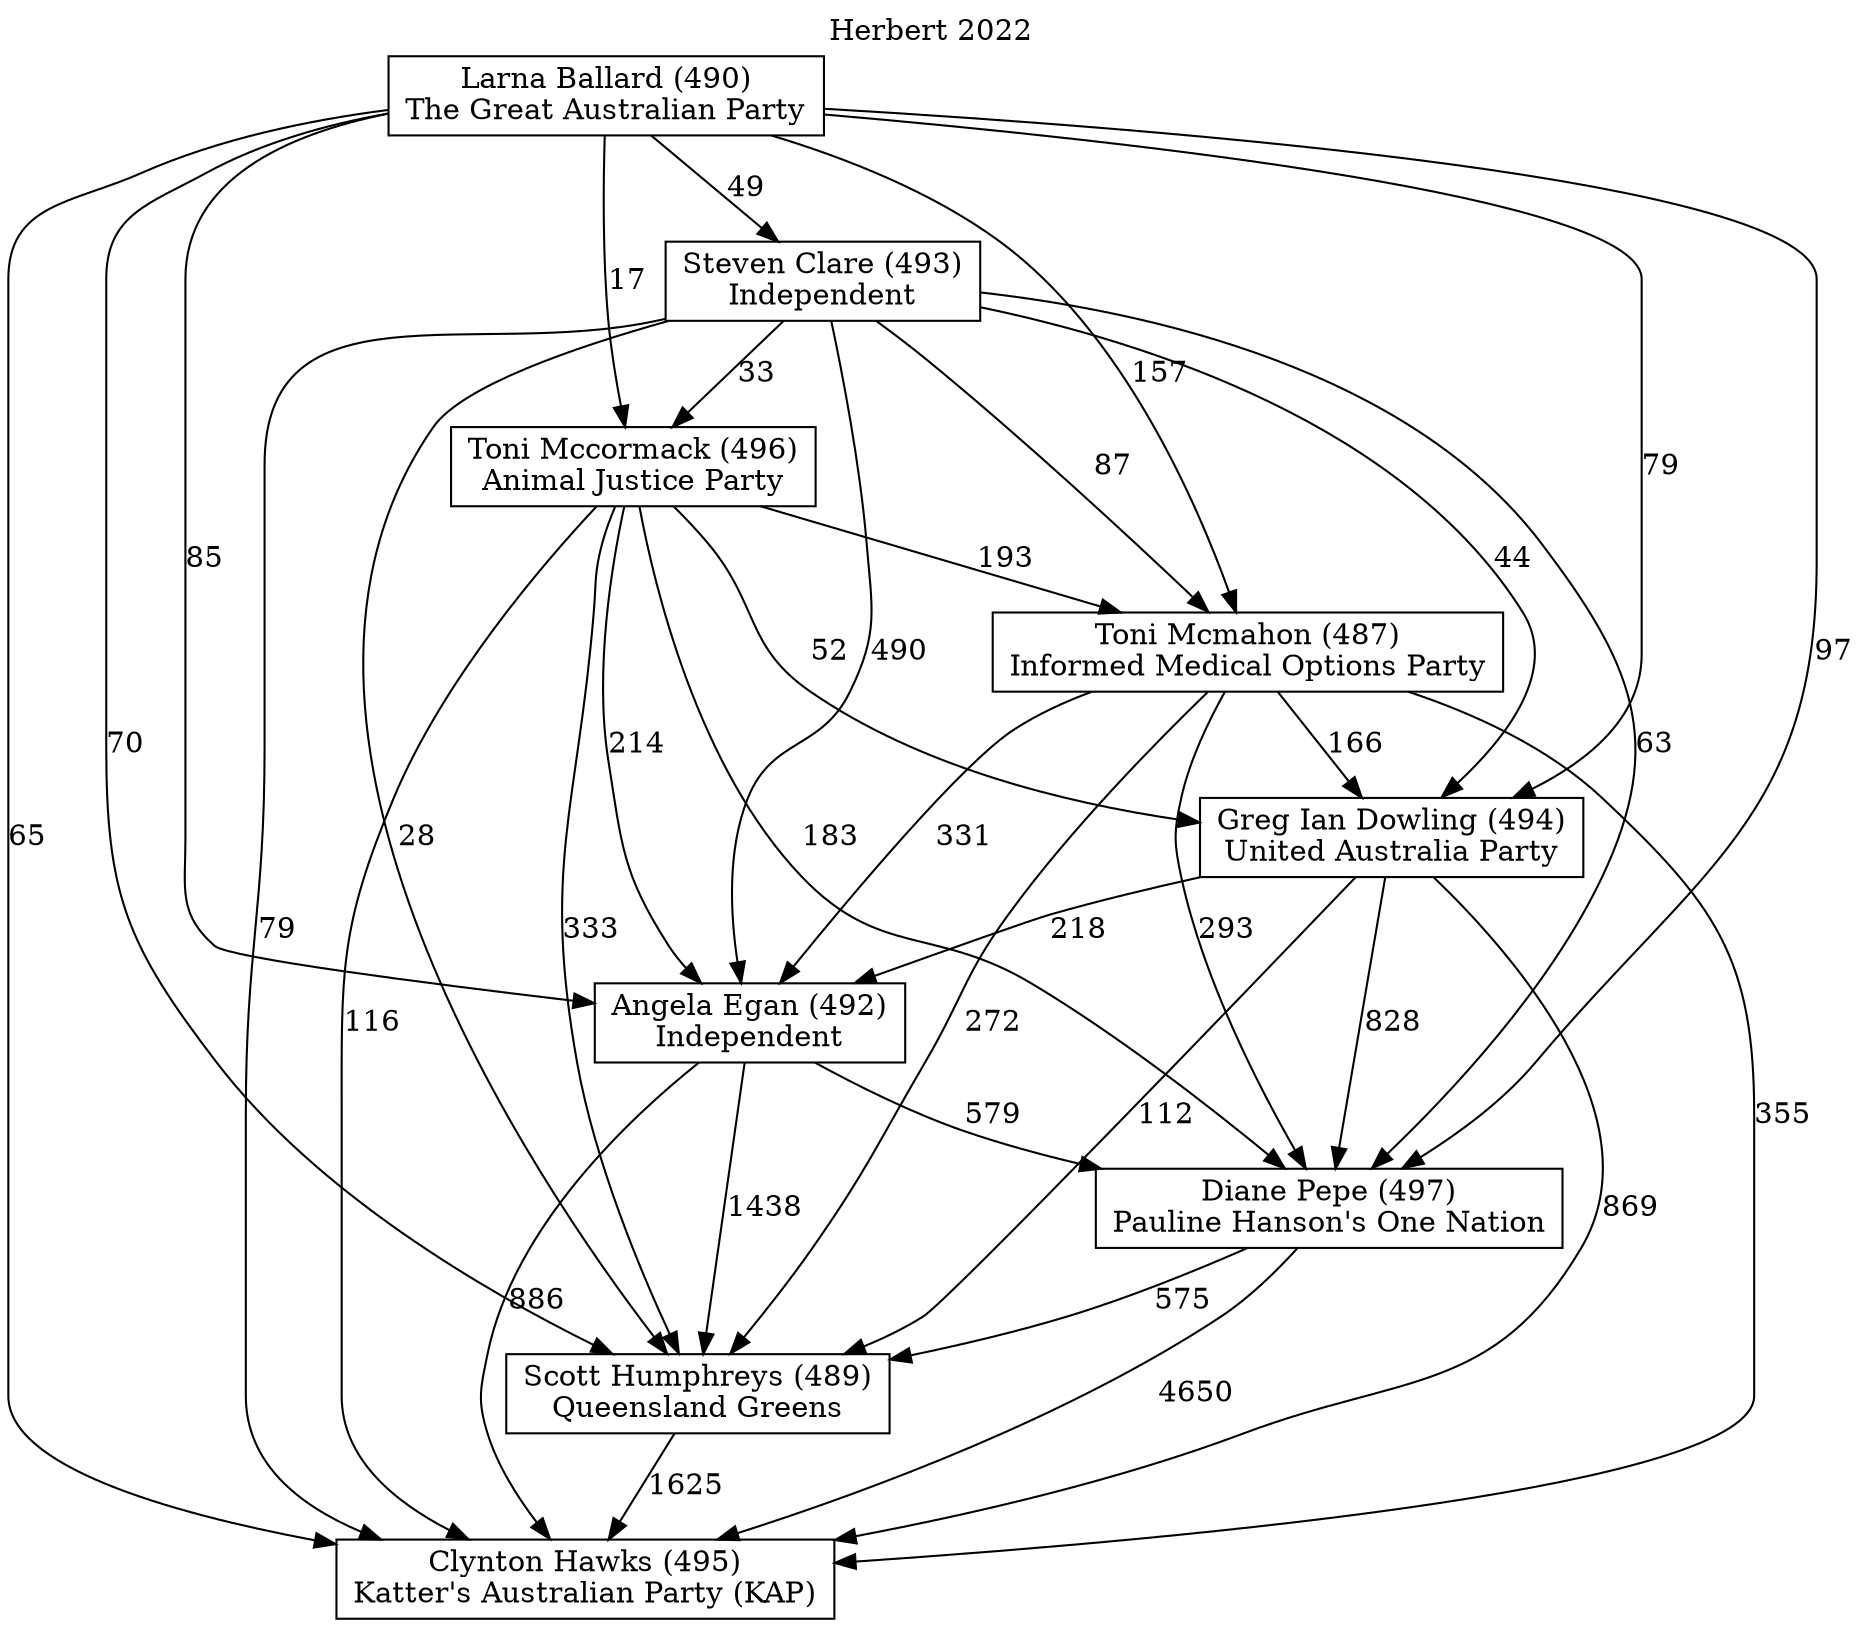 // House preference flow
digraph "Clynton Hawks (495)_Herbert_2022" {
	graph [label="Herbert 2022" labelloc=t mclimit=10]
	node [shape=box]
	"Angela Egan (492)" [label="Angela Egan (492)
Independent"]
	"Greg Ian Dowling (494)" [label="Greg Ian Dowling (494)
United Australia Party"]
	"Clynton Hawks (495)" [label="Clynton Hawks (495)
Katter's Australian Party (KAP)"]
	"Toni Mccormack (496)" [label="Toni Mccormack (496)
Animal Justice Party"]
	"Larna Ballard (490)" [label="Larna Ballard (490)
The Great Australian Party"]
	"Steven Clare (493)" [label="Steven Clare (493)
Independent"]
	"Scott Humphreys (489)" [label="Scott Humphreys (489)
Queensland Greens"]
	"Diane Pepe (497)" [label="Diane Pepe (497)
Pauline Hanson's One Nation"]
	"Toni Mcmahon (487)" [label="Toni Mcmahon (487)
Informed Medical Options Party"]
	"Larna Ballard (490)" -> "Diane Pepe (497)" [label=97]
	"Larna Ballard (490)" -> "Scott Humphreys (489)" [label=70]
	"Toni Mcmahon (487)" -> "Diane Pepe (497)" [label=293]
	"Larna Ballard (490)" -> "Toni Mcmahon (487)" [label=157]
	"Larna Ballard (490)" -> "Toni Mccormack (496)" [label=17]
	"Angela Egan (492)" -> "Clynton Hawks (495)" [label=886]
	"Toni Mcmahon (487)" -> "Clynton Hawks (495)" [label=355]
	"Steven Clare (493)" -> "Angela Egan (492)" [label=490]
	"Diane Pepe (497)" -> "Scott Humphreys (489)" [label=575]
	"Toni Mccormack (496)" -> "Scott Humphreys (489)" [label=333]
	"Steven Clare (493)" -> "Toni Mccormack (496)" [label=33]
	"Steven Clare (493)" -> "Clynton Hawks (495)" [label=79]
	"Steven Clare (493)" -> "Greg Ian Dowling (494)" [label=44]
	"Angela Egan (492)" -> "Scott Humphreys (489)" [label=1438]
	"Steven Clare (493)" -> "Diane Pepe (497)" [label=63]
	"Greg Ian Dowling (494)" -> "Diane Pepe (497)" [label=828]
	"Toni Mcmahon (487)" -> "Scott Humphreys (489)" [label=272]
	"Greg Ian Dowling (494)" -> "Angela Egan (492)" [label=218]
	"Toni Mccormack (496)" -> "Diane Pepe (497)" [label=183]
	"Greg Ian Dowling (494)" -> "Scott Humphreys (489)" [label=112]
	"Steven Clare (493)" -> "Toni Mcmahon (487)" [label=87]
	"Toni Mcmahon (487)" -> "Angela Egan (492)" [label=331]
	"Diane Pepe (497)" -> "Clynton Hawks (495)" [label=4650]
	"Toni Mcmahon (487)" -> "Greg Ian Dowling (494)" [label=166]
	"Greg Ian Dowling (494)" -> "Clynton Hawks (495)" [label=869]
	"Larna Ballard (490)" -> "Angela Egan (492)" [label=85]
	"Larna Ballard (490)" -> "Steven Clare (493)" [label=49]
	"Larna Ballard (490)" -> "Clynton Hawks (495)" [label=65]
	"Angela Egan (492)" -> "Diane Pepe (497)" [label=579]
	"Toni Mccormack (496)" -> "Angela Egan (492)" [label=214]
	"Larna Ballard (490)" -> "Greg Ian Dowling (494)" [label=79]
	"Toni Mccormack (496)" -> "Clynton Hawks (495)" [label=116]
	"Toni Mccormack (496)" -> "Greg Ian Dowling (494)" [label=52]
	"Steven Clare (493)" -> "Scott Humphreys (489)" [label=28]
	"Toni Mccormack (496)" -> "Toni Mcmahon (487)" [label=193]
	"Scott Humphreys (489)" -> "Clynton Hawks (495)" [label=1625]
}
